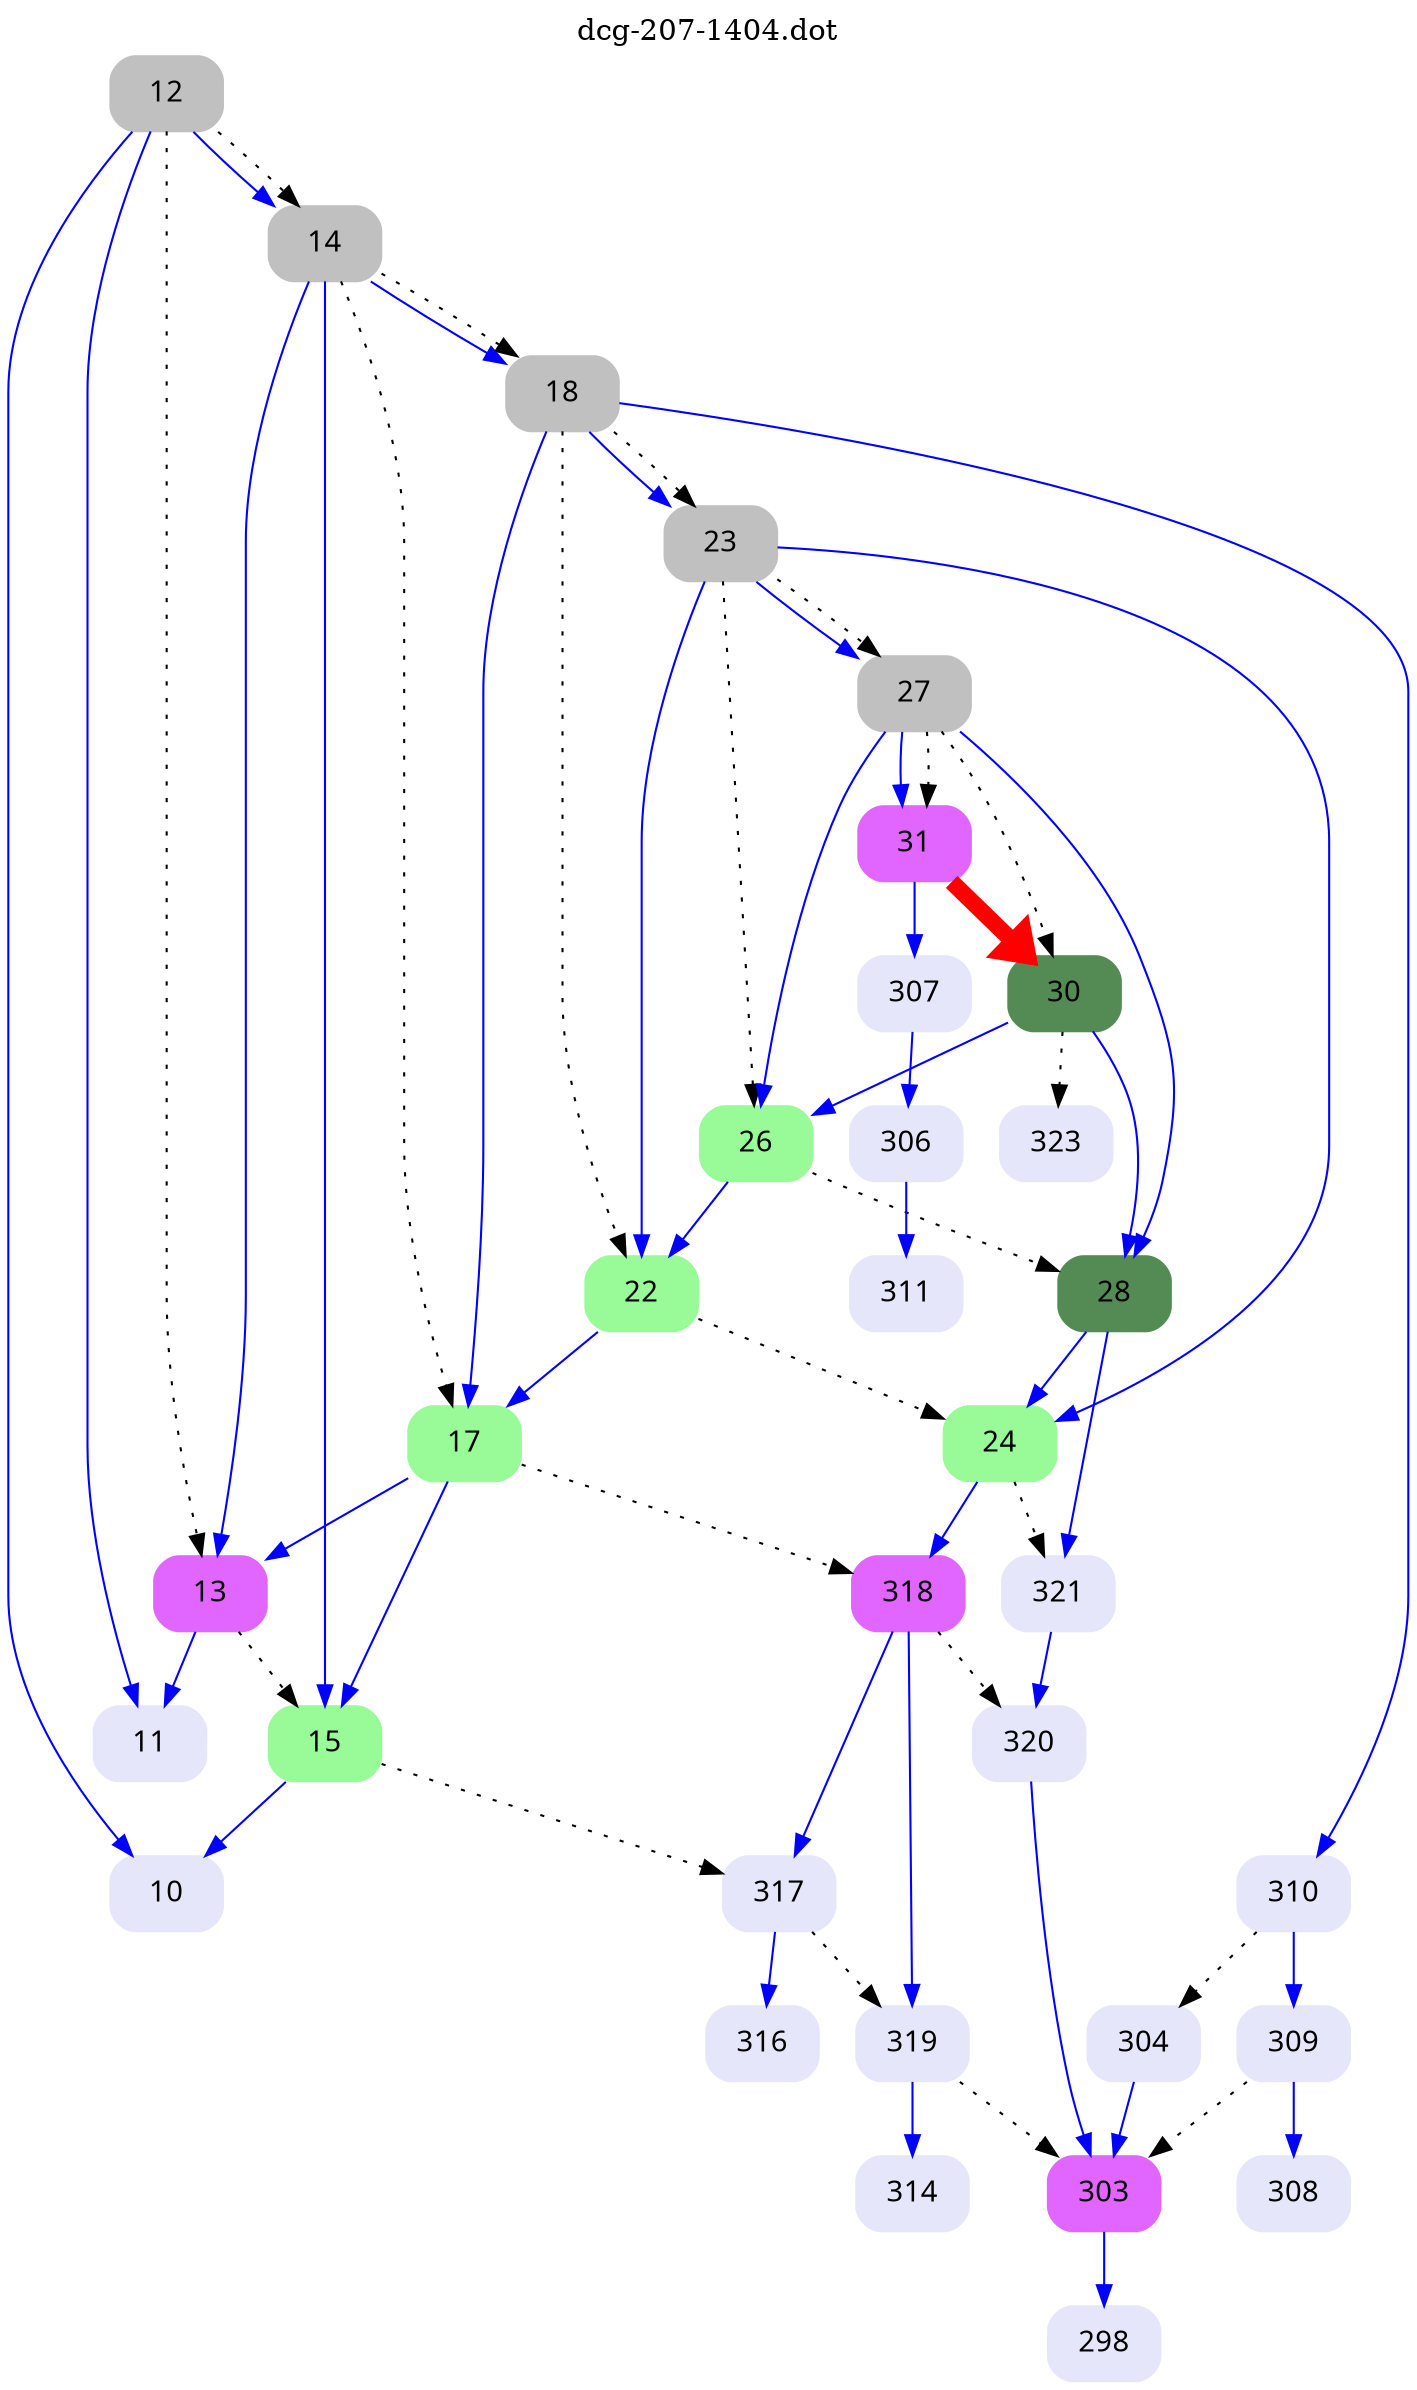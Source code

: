 digraph dcg_207 {
  labelloc="t";
  label="dcg-207-1404.dot";
  node [fontname="sans-serif"];
  node [shape=box style="rounded,filled"];
  n12 [label="12" color=grey];
  n12 -> n11 [color=blue penwidth=1];
  n12 -> n10 [color=blue penwidth=1];
  n12 -> n14 [color=blue penwidth=1];
  n12 -> n13 [style=dotted,label=""];
  n12 -> n14 [style=dotted,label=""];
  n14 [label="14" color=grey];
  n14 -> n13 [color=blue penwidth=1];
  n14 -> n15 [color=blue penwidth=1];
  n14 -> n18 [color=blue penwidth=1];
  n14 -> n17 [style=dotted,label=""];
  n14 -> n18 [style=dotted,label=""];
  n18 [label="18" color=grey];
  n18 -> n17 [color=blue penwidth=1];
  n18 -> n310 [color=blue penwidth=1];
  n18 -> n23 [color=blue penwidth=1];
  n18 -> n22 [style=dotted,label=""];
  n18 -> n23 [style=dotted,label=""];
  n23 [label="23" color=grey];
  n23 -> n22 [color=blue penwidth=1];
  n23 -> n24 [color=blue penwidth=1];
  n23 -> n27 [color=blue penwidth=1];
  n23 -> n26 [style=dotted,label=""];
  n23 -> n27 [style=dotted,label=""];
  n27 [label="27" color=grey];
  n27 -> n26 [color=blue penwidth=1];
  n27 -> n28 [color=blue penwidth=1];
  n27 -> n31 [color=blue penwidth=1];
  n27 -> n30 [style=dotted,label=""];
  n27 -> n31 [style=dotted,label=""];
  n31 [label="31" color=mediumorchid1];
  n31 -> n30 [color=red penwidth=8];
  n31 -> n307 [color=blue penwidth=1];
  n307 [label="307" color=lavender];
  n307 -> n306 [color=blue penwidth=1];
  n306 [label="306" color=lavender];
  n306 -> n311 [color=blue penwidth=1];
  n311 [label="311" color=lavender];
  n30 [label="30" color=palegreen4];
  n30 -> n26 [color=blue penwidth=1];
  n30 -> n28 [color=blue penwidth=1];
  n30 -> n323 [style=dotted,label=""];
  n28 [label="28" color=palegreen4];
  n28 -> n24 [color=blue penwidth=1];
  n28 -> n321 [color=blue penwidth=1];
  n321 [label="321" color=lavender];
  n321 -> n320 [color=blue penwidth=1];
  n320 [label="320" color=lavender];
  n320 -> n303 [color=blue penwidth=1];
  n303 [label="303" color=mediumorchid1];
  n303 -> n298 [color=blue penwidth=1];
  n298 [label="298" color=lavender];
  n24 [label="24" color=palegreen];
  n24 -> n318 [color=blue penwidth=1];
  n24 -> n321 [style=dotted,label=""];
  n318 [label="318" color=mediumorchid1];
  n318 -> n317 [color=blue penwidth=1];
  n318 -> n319 [color=blue penwidth=1];
  n318 -> n320 [style=dotted,label=""];
  n319 [label="319" color=lavender];
  n319 -> n314 [color=blue penwidth=1];
  n319 -> n303 [style=dotted,label=""];
  n314 [label="314" color=lavender];
  n317 [label="317" color=lavender];
  n317 -> n316 [color=blue penwidth=1];
  n317 -> n319 [style=dotted,label=""];
  n316 [label="316" color=lavender];
  n26 [label="26" color=palegreen];
  n26 -> n22 [color=blue penwidth=1];
  n26 -> n28 [style=dotted,label=""];
  n22 [label="22" color=palegreen];
  n22 -> n17 [color=blue penwidth=1];
  n22 -> n24 [style=dotted,label=""];
  n17 [label="17" color=palegreen];
  n17 -> n13 [color=blue penwidth=1];
  n17 -> n15 [color=blue penwidth=1];
  n17 -> n318 [style=dotted,label=""];
  n15 [label="15" color=palegreen];
  n15 -> n10 [color=blue penwidth=1];
  n15 -> n317 [style=dotted,label=""];
  n10 [label="10" color=lavender];
  n13 [label="13" color=mediumorchid1];
  n13 -> n11 [color=blue penwidth=1];
  n13 -> n15 [style=dotted,label=""];
  n11 [label="11" color=lavender];
  n323 [label="323" color=lavender];
  n310 [label="310" color=lavender];
  n310 -> n309 [color=blue penwidth=1];
  n310 -> n304 [style=dotted,label=""];
  n309 [label="309" color=lavender];
  n309 -> n308 [color=blue penwidth=1];
  n309 -> n303 [style=dotted,label=""];
  n308 [label="308" color=lavender];
  n304 [label="304" color=lavender];
  n304 -> n303 [color=blue penwidth=1];
}

